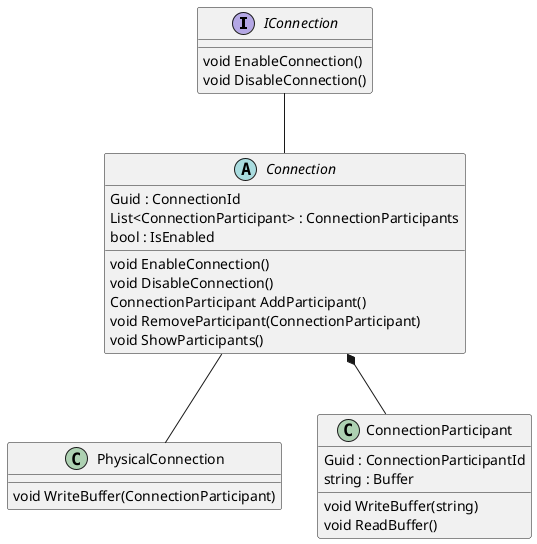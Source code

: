 ﻿@startuml
interface IConnection{
void EnableConnection()
void DisableConnection()
}

abstract class Connection{
Guid : ConnectionId
List<ConnectionParticipant> : ConnectionParticipants
bool : IsEnabled

void EnableConnection()
void DisableConnection()
ConnectionParticipant AddParticipant()
void RemoveParticipant(ConnectionParticipant)
void ShowParticipants()
}

class PhysicalConnection{
void WriteBuffer(ConnectionParticipant)
}

class ConnectionParticipant{
Guid : ConnectionParticipantId
string : Buffer

void WriteBuffer(string)
void ReadBuffer()
}

IConnection -- Connection
Connection -- PhysicalConnection
Connection *-- ConnectionParticipant
@enduml